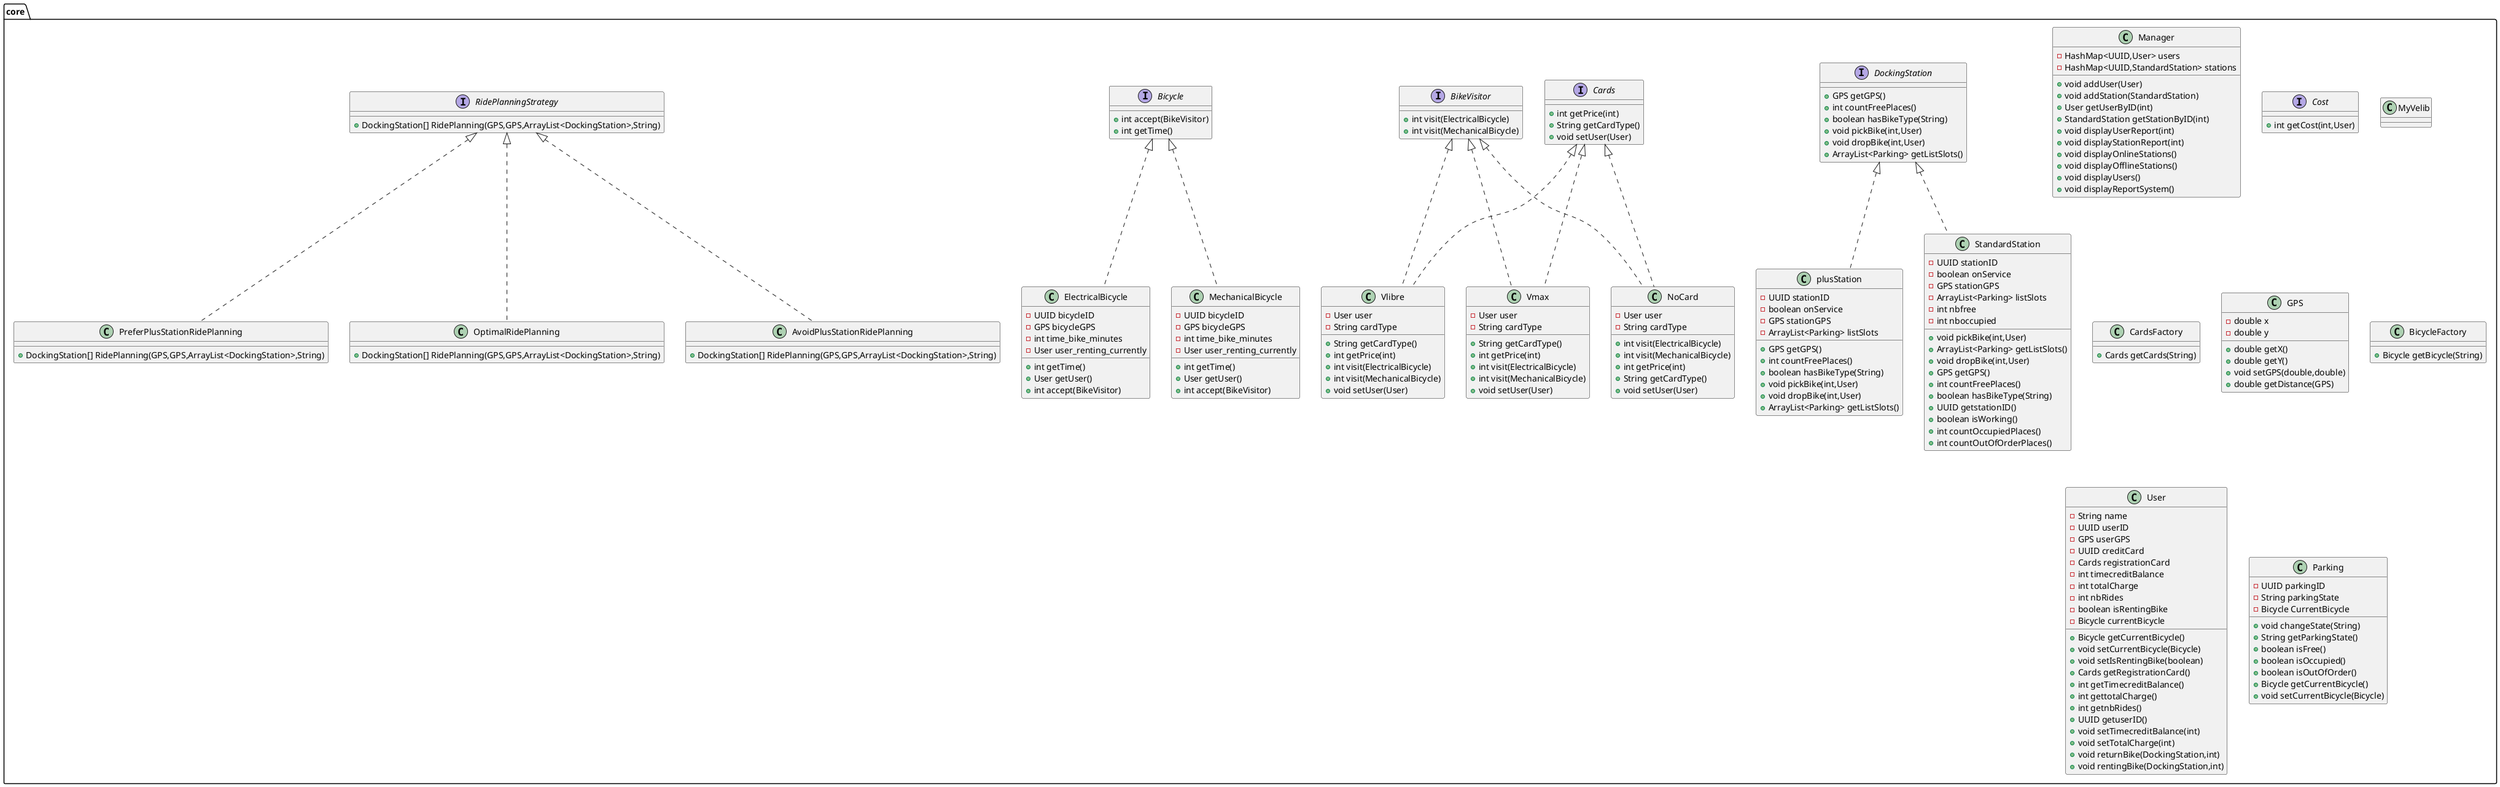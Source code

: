 @startuml
class core.ElectricalBicycle {
- UUID bicycleID
- GPS bicycleGPS
- int time_bike_minutes
- User user_renting_currently
+ int getTime()
+ User getUser()
+ int accept(BikeVisitor)
}
interface core.DockingStation {
+ GPS getGPS()
+ int countFreePlaces()
+ boolean hasBikeType(String)
+ void pickBike(int,User)
+ void dropBike(int,User)
+ ArrayList<Parking> getListSlots()
}
interface core.Cards {
+ int getPrice(int)
+ String getCardType()
+ void setUser(User)
}
interface core.Bicycle {
+ int accept(BikeVisitor)
+ int getTime()
}
class core.OptimalRidePlanning {
+ DockingStation[] RidePlanning(GPS,GPS,ArrayList<DockingStation>,String)
}
class core.Manager {
- HashMap<UUID,User> users
- HashMap<UUID,StandardStation> stations
+ void addUser(User)
+ void addStation(StandardStation)
+ User getUserByID(int)
+ StandardStation getStationByID(int)
+ void displayUserReport(int)
+ void displayStationReport(int)
+ void displayOnlineStations()
+ void displayOfflineStations()
+ void displayUsers()
+ void displayReportSystem()
}
class core.StandardStation {
- UUID stationID
- boolean onService
- GPS stationGPS
- ArrayList<Parking> listSlots
- int nbfree
- int nboccupied
+ void pickBike(int,User)
+ ArrayList<Parking> getListSlots()
+ void dropBike(int,User)
+ GPS getGPS()
+ int countFreePlaces()
+ boolean hasBikeType(String)
+ UUID getstationID()
+ boolean isWorking()
+ int countOccupiedPlaces()
+ int countOutOfOrderPlaces()
}
interface core.Cost {
+ int getCost(int,User)
}
class core.Vlibre {
- User user
- String cardType
+ String getCardType()
+ int getPrice(int)
+ int visit(ElectricalBicycle)
+ int visit(MechanicalBicycle)
+ void setUser(User)
}
class core.MyVelib {
}
class core.CardsFactory {
+ Cards getCards(String)
}
class core.Vmax {
- User user
- String cardType
+ String getCardType()
+ int getPrice(int)
+ int visit(ElectricalBicycle)
+ int visit(MechanicalBicycle)
+ void setUser(User)
}
class core.GPS {
- double x
- double y
+ double getX()
+ double getY()
+ void setGPS(double,double)
+ double getDistance(GPS)
}
class core.BicycleFactory {
+ Bicycle getBicycle(String)
}
interface core.BikeVisitor {
+ int visit(ElectricalBicycle)
+ int visit(MechanicalBicycle)
}
class core.AvoidPlusStationRidePlanning {
+ DockingStation[] RidePlanning(GPS,GPS,ArrayList<DockingStation>,String)
}
interface core.RidePlanningStrategy {
+ DockingStation[] RidePlanning(GPS,GPS,ArrayList<DockingStation>,String)
}
class core.User {
- String name
- UUID userID
- GPS userGPS
- UUID creditCard
- Cards registrationCard
- int timecreditBalance
- int totalCharge
- int nbRides
- boolean isRentingBike
- Bicycle currentBicycle
+ Bicycle getCurrentBicycle()
+ void setCurrentBicycle(Bicycle)
+ void setIsRentingBike(boolean)
+ Cards getRegistrationCard()
+ int getTimecreditBalance()
+ int gettotalCharge()
+ int getnbRides()
+ UUID getuserID()
+ void setTimecreditBalance(int)
+ void setTotalCharge(int)
+ void returnBike(DockingStation,int)
+ void rentingBike(DockingStation,int)
}
class core.PreferPlusStationRidePlanning {
+ DockingStation[] RidePlanning(GPS,GPS,ArrayList<DockingStation>,String)
}
class core.NoCard {
- User user
- String cardType
+ int visit(ElectricalBicycle)
+ int visit(MechanicalBicycle)
+ int getPrice(int)
+ String getCardType()
+ void setUser(User)
}
class core.MechanicalBicycle {
- UUID bicycleID
- GPS bicycleGPS
- int time_bike_minutes
- User user_renting_currently
+ int getTime()
+ User getUser()
+ int accept(BikeVisitor)
}
class core.Parking {
- UUID parkingID
- String parkingState
- Bicycle CurrentBicycle
+ void changeState(String)
+ String getParkingState()
+ boolean isFree()
+ boolean isOccupied()
+ boolean isOutOfOrder()
+ Bicycle getCurrentBicycle()
+ void setCurrentBicycle(Bicycle)
}
class core.plusStation {
- UUID stationID
- boolean onService
- GPS stationGPS
- ArrayList<Parking> listSlots
+ GPS getGPS()
+ int countFreePlaces()
+ boolean hasBikeType(String)
+ void pickBike(int,User)
+ void dropBike(int,User)
+ ArrayList<Parking> getListSlots()
}


core.Bicycle <|.. core.ElectricalBicycle
core.RidePlanningStrategy <|.. core.OptimalRidePlanning
core.DockingStation <|.. core.StandardStation
core.Cards <|.. core.Vlibre
core.BikeVisitor <|.. core.Vlibre
core.Cards <|.. core.Vmax
core.BikeVisitor <|.. core.Vmax
core.RidePlanningStrategy <|.. core.AvoidPlusStationRidePlanning
core.RidePlanningStrategy <|.. core.PreferPlusStationRidePlanning
core.Cards <|.. core.NoCard
core.BikeVisitor <|.. core.NoCard
core.Bicycle <|.. core.MechanicalBicycle
core.DockingStation <|.. core.plusStation
@enduml